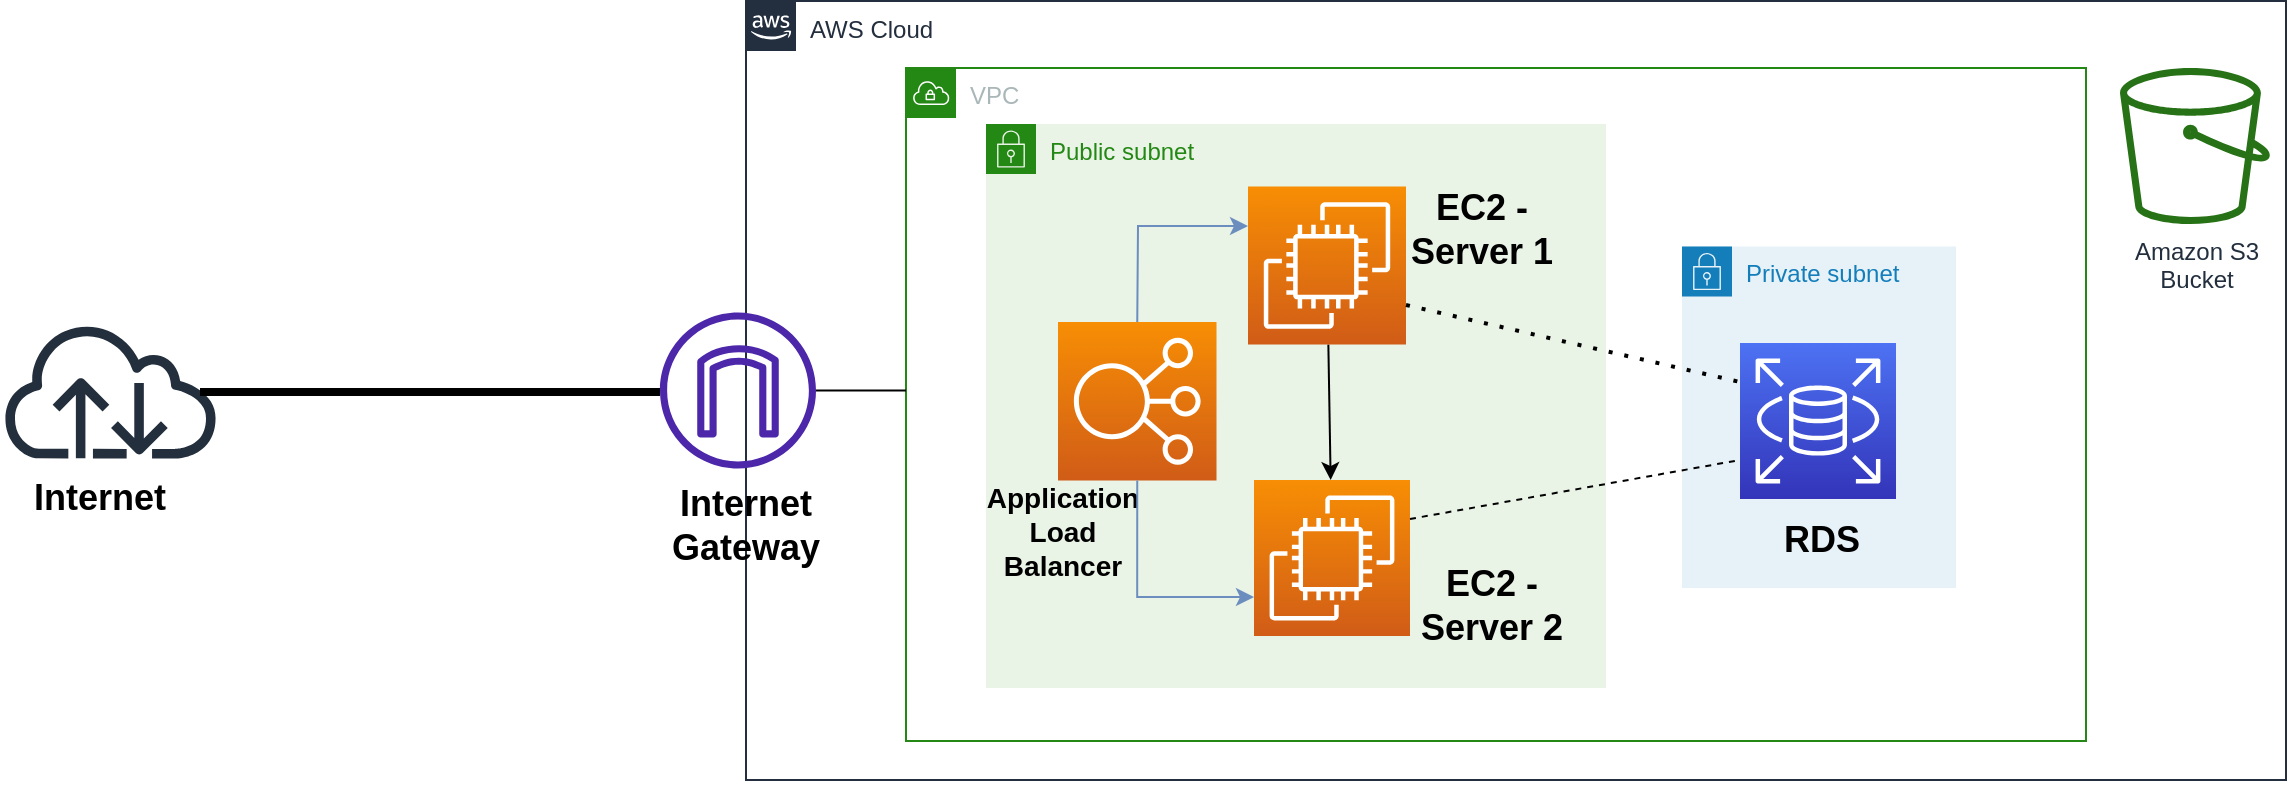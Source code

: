 <mxfile version="21.6.5" type="github">
  <diagram id="Ht1M8jgEwFfnCIfOTk4-" name="Page-1">
    <mxGraphModel dx="1585" dy="1763" grid="1" gridSize="10" guides="1" tooltips="1" connect="1" arrows="1" fold="1" page="1" pageScale="1" pageWidth="1169" pageHeight="827" math="0" shadow="0">
      <root>
        <mxCell id="0" />
        <mxCell id="1" parent="0" />
        <mxCell id="UEzPUAAOIrF-is8g5C7q-175" value="AWS Cloud" style="points=[[0,0],[0.25,0],[0.5,0],[0.75,0],[1,0],[1,0.25],[1,0.5],[1,0.75],[1,1],[0.75,1],[0.5,1],[0.25,1],[0,1],[0,0.75],[0,0.5],[0,0.25]];outlineConnect=0;gradientColor=none;html=1;whiteSpace=wrap;fontSize=12;fontStyle=0;shape=mxgraph.aws4.group;grIcon=mxgraph.aws4.group_aws_cloud_alt;strokeColor=#232F3E;fillColor=none;verticalAlign=top;align=left;spacingLeft=30;fontColor=#232F3E;dashed=0;labelBackgroundColor=#ffffff;container=1;pointerEvents=0;collapsible=0;recursiveResize=0;" parent="1" vertex="1">
          <mxGeometry x="383" y="-789.5" width="770" height="389.5" as="geometry" />
        </mxCell>
        <mxCell id="UEzPUAAOIrF-is8g5C7q-177" value="Amazon S3&lt;br&gt;Bucket&lt;br&gt;" style="outlineConnect=0;fontColor=#232F3E;gradientColor=none;fillColor=#277116;strokeColor=none;dashed=0;verticalLabelPosition=bottom;verticalAlign=top;align=center;html=1;fontSize=12;fontStyle=0;aspect=fixed;pointerEvents=1;shape=mxgraph.aws4.bucket;labelBackgroundColor=#ffffff;" parent="UEzPUAAOIrF-is8g5C7q-175" vertex="1">
          <mxGeometry x="687" y="33.5" width="75" height="78" as="geometry" />
        </mxCell>
        <mxCell id="Fd9Dhdb4HW5ifCpGxpip-25" value="" style="sketch=0;outlineConnect=0;fontColor=#232F3E;gradientColor=none;fillColor=#4D27AA;strokeColor=none;dashed=0;verticalLabelPosition=bottom;verticalAlign=top;align=center;html=1;fontSize=12;fontStyle=0;aspect=fixed;pointerEvents=1;shape=mxgraph.aws4.internet_gateway;" vertex="1" parent="UEzPUAAOIrF-is8g5C7q-175">
          <mxGeometry x="-43" y="155.75" width="78" height="78" as="geometry" />
        </mxCell>
        <mxCell id="Fd9Dhdb4HW5ifCpGxpip-39" value="VPC" style="points=[[0,0],[0.25,0],[0.5,0],[0.75,0],[1,0],[1,0.25],[1,0.5],[1,0.75],[1,1],[0.75,1],[0.5,1],[0.25,1],[0,1],[0,0.75],[0,0.5],[0,0.25]];outlineConnect=0;gradientColor=none;html=1;whiteSpace=wrap;fontSize=12;fontStyle=0;container=1;pointerEvents=0;collapsible=0;recursiveResize=0;shape=mxgraph.aws4.group;grIcon=mxgraph.aws4.group_vpc;strokeColor=#248814;fillColor=none;verticalAlign=top;align=left;spacingLeft=30;fontColor=#AAB7B8;dashed=0;" vertex="1" parent="UEzPUAAOIrF-is8g5C7q-175">
          <mxGeometry x="80" y="33.5" width="590" height="336.5" as="geometry" />
        </mxCell>
        <mxCell id="Fd9Dhdb4HW5ifCpGxpip-43" style="edgeStyle=none;rounded=0;orthogonalLoop=1;jettySize=auto;html=1;exitX=0.5;exitY=0;exitDx=0;exitDy=0;" edge="1" parent="Fd9Dhdb4HW5ifCpGxpip-39" source="Fd9Dhdb4HW5ifCpGxpip-42" target="Fd9Dhdb4HW5ifCpGxpip-42">
          <mxGeometry relative="1" as="geometry" />
        </mxCell>
        <mxCell id="Fd9Dhdb4HW5ifCpGxpip-42" value="Private subnet" style="points=[[0,0],[0.25,0],[0.5,0],[0.75,0],[1,0],[1,0.25],[1,0.5],[1,0.75],[1,1],[0.75,1],[0.5,1],[0.25,1],[0,1],[0,0.75],[0,0.5],[0,0.25]];outlineConnect=0;gradientColor=none;html=1;whiteSpace=wrap;fontSize=12;fontStyle=0;container=1;pointerEvents=0;collapsible=0;recursiveResize=0;shape=mxgraph.aws4.group;grIcon=mxgraph.aws4.group_security_group;grStroke=0;strokeColor=#147EBA;fillColor=#E6F2F8;verticalAlign=top;align=left;spacingLeft=30;fontColor=#147EBA;dashed=0;" vertex="1" parent="Fd9Dhdb4HW5ifCpGxpip-39">
          <mxGeometry x="388" y="89.25" width="137" height="170.75" as="geometry" />
        </mxCell>
        <mxCell id="Fd9Dhdb4HW5ifCpGxpip-11" value="" style="sketch=0;points=[[0,0,0],[0.25,0,0],[0.5,0,0],[0.75,0,0],[1,0,0],[0,1,0],[0.25,1,0],[0.5,1,0],[0.75,1,0],[1,1,0],[0,0.25,0],[0,0.5,0],[0,0.75,0],[1,0.25,0],[1,0.5,0],[1,0.75,0]];outlineConnect=0;fontColor=#232F3E;gradientColor=#4D72F3;gradientDirection=north;fillColor=#3334B9;strokeColor=#ffffff;dashed=0;verticalLabelPosition=bottom;verticalAlign=top;align=center;html=1;fontSize=12;fontStyle=0;aspect=fixed;shape=mxgraph.aws4.resourceIcon;resIcon=mxgraph.aws4.rds;" vertex="1" parent="Fd9Dhdb4HW5ifCpGxpip-42">
          <mxGeometry x="29" y="48.25" width="78" height="78" as="geometry" />
        </mxCell>
        <mxCell id="Fd9Dhdb4HW5ifCpGxpip-12" value="&lt;font style=&quot;font-size: 18px;&quot;&gt;&lt;b style=&quot;&quot;&gt;RDS&lt;/b&gt;&lt;/font&gt;" style="text;strokeColor=none;align=center;fillColor=none;html=1;verticalAlign=middle;whiteSpace=wrap;rounded=0;" vertex="1" parent="Fd9Dhdb4HW5ifCpGxpip-42">
          <mxGeometry x="40" y="132" width="60" height="30" as="geometry" />
        </mxCell>
        <mxCell id="Fd9Dhdb4HW5ifCpGxpip-44" value="Public subnet" style="points=[[0,0],[0.25,0],[0.5,0],[0.75,0],[1,0],[1,0.25],[1,0.5],[1,0.75],[1,1],[0.75,1],[0.5,1],[0.25,1],[0,1],[0,0.75],[0,0.5],[0,0.25]];outlineConnect=0;gradientColor=none;html=1;whiteSpace=wrap;fontSize=12;fontStyle=0;container=1;pointerEvents=0;collapsible=0;recursiveResize=0;shape=mxgraph.aws4.group;grIcon=mxgraph.aws4.group_security_group;grStroke=0;strokeColor=#248814;fillColor=#E9F3E6;verticalAlign=top;align=left;spacingLeft=30;fontColor=#248814;dashed=0;" vertex="1" parent="Fd9Dhdb4HW5ifCpGxpip-39">
          <mxGeometry x="40" y="28" width="310" height="282" as="geometry" />
        </mxCell>
        <mxCell id="Fd9Dhdb4HW5ifCpGxpip-52" value="" style="edgeStyle=none;rounded=0;orthogonalLoop=1;jettySize=auto;html=1;" edge="1" parent="Fd9Dhdb4HW5ifCpGxpip-44" source="Fd9Dhdb4HW5ifCpGxpip-6" target="Fd9Dhdb4HW5ifCpGxpip-2">
          <mxGeometry relative="1" as="geometry" />
        </mxCell>
        <mxCell id="Fd9Dhdb4HW5ifCpGxpip-6" value="" style="sketch=0;points=[[0,0,0],[0.25,0,0],[0.5,0,0],[0.75,0,0],[1,0,0],[0,1,0],[0.25,1,0],[0.5,1,0],[0.75,1,0],[1,1,0],[0,0.25,0],[0,0.5,0],[0,0.75,0],[1,0.25,0],[1,0.5,0],[1,0.75,0]];outlineConnect=0;fontColor=#232F3E;gradientColor=#F78E04;gradientDirection=north;fillColor=#D05C17;strokeColor=#ffffff;dashed=0;verticalLabelPosition=bottom;verticalAlign=top;align=center;html=1;fontSize=12;fontStyle=0;aspect=fixed;shape=mxgraph.aws4.resourceIcon;resIcon=mxgraph.aws4.ec2;" vertex="1" parent="Fd9Dhdb4HW5ifCpGxpip-44">
          <mxGeometry x="131" y="31.25" width="79" height="79" as="geometry" />
        </mxCell>
        <mxCell id="Fd9Dhdb4HW5ifCpGxpip-2" value="" style="sketch=0;points=[[0,0,0],[0.25,0,0],[0.5,0,0],[0.75,0,0],[1,0,0],[0,1,0],[0.25,1,0],[0.5,1,0],[0.75,1,0],[1,1,0],[0,0.25,0],[0,0.5,0],[0,0.75,0],[1,0.25,0],[1,0.5,0],[1,0.75,0]];outlineConnect=0;fontColor=#232F3E;gradientColor=#F78E04;gradientDirection=north;fillColor=#D05C17;strokeColor=#ffffff;dashed=0;verticalLabelPosition=bottom;verticalAlign=top;align=center;html=1;fontSize=12;fontStyle=0;aspect=fixed;shape=mxgraph.aws4.resourceIcon;resIcon=mxgraph.aws4.ec2;" vertex="1" parent="Fd9Dhdb4HW5ifCpGxpip-44">
          <mxGeometry x="134" y="178" width="78" height="78" as="geometry" />
        </mxCell>
        <mxCell id="Fd9Dhdb4HW5ifCpGxpip-7" value="&lt;font style=&quot;font-size: 18px;&quot;&gt;&lt;b&gt;EC2 - Server 1&lt;/b&gt;&lt;/font&gt;" style="text;strokeColor=none;align=center;fillColor=none;html=1;verticalAlign=middle;whiteSpace=wrap;rounded=0;" vertex="1" parent="Fd9Dhdb4HW5ifCpGxpip-44">
          <mxGeometry x="211" y="38" width="74" height="30" as="geometry" />
        </mxCell>
        <mxCell id="Fd9Dhdb4HW5ifCpGxpip-8" value="&lt;font style=&quot;font-size: 18px;&quot;&gt;&lt;b style=&quot;&quot;&gt;EC2 - Server 2&lt;/b&gt;&lt;/font&gt;" style="text;strokeColor=none;align=center;fillColor=none;html=1;verticalAlign=middle;whiteSpace=wrap;rounded=0;" vertex="1" parent="Fd9Dhdb4HW5ifCpGxpip-44">
          <mxGeometry x="216" y="226" width="74" height="30" as="geometry" />
        </mxCell>
        <mxCell id="Fd9Dhdb4HW5ifCpGxpip-10" value="&lt;font style=&quot;font-size: 14px;&quot;&gt;&lt;b&gt;Application Load Balancer&lt;/b&gt;&lt;/font&gt;" style="text;strokeColor=none;align=center;fillColor=none;html=1;verticalAlign=middle;whiteSpace=wrap;rounded=0;" vertex="1" parent="Fd9Dhdb4HW5ifCpGxpip-44">
          <mxGeometry x="-3" y="189" width="83" height="30" as="geometry" />
        </mxCell>
        <mxCell id="Fd9Dhdb4HW5ifCpGxpip-49" value="" style="endArrow=none;dashed=1;html=1;dashPattern=1 3;strokeWidth=2;rounded=0;entryX=0;entryY=0.25;entryDx=0;entryDy=0;exitX=1;exitY=0.75;exitDx=0;exitDy=0;exitPerimeter=0;entryPerimeter=0;" edge="1" parent="Fd9Dhdb4HW5ifCpGxpip-39" source="Fd9Dhdb4HW5ifCpGxpip-6" target="Fd9Dhdb4HW5ifCpGxpip-11">
          <mxGeometry width="50" height="50" relative="1" as="geometry">
            <mxPoint x="218" y="126" as="sourcePoint" />
            <mxPoint x="268" y="76" as="targetPoint" />
          </mxGeometry>
        </mxCell>
        <mxCell id="Fd9Dhdb4HW5ifCpGxpip-48" value="" style="endArrow=none;dashed=1;html=1;rounded=0;entryX=0;entryY=0.75;entryDx=0;entryDy=0;entryPerimeter=0;exitX=1;exitY=0.25;exitDx=0;exitDy=0;exitPerimeter=0;" edge="1" parent="Fd9Dhdb4HW5ifCpGxpip-39" source="Fd9Dhdb4HW5ifCpGxpip-2" target="Fd9Dhdb4HW5ifCpGxpip-11">
          <mxGeometry width="50" height="50" relative="1" as="geometry">
            <mxPoint x="218" y="246" as="sourcePoint" />
            <mxPoint x="258" y="196" as="targetPoint" />
          </mxGeometry>
        </mxCell>
        <mxCell id="Fd9Dhdb4HW5ifCpGxpip-58" style="edgeStyle=none;rounded=0;orthogonalLoop=1;jettySize=auto;html=1;exitX=0.5;exitY=0;exitDx=0;exitDy=0;exitPerimeter=0;entryX=0;entryY=0.25;entryDx=0;entryDy=0;entryPerimeter=0;fillColor=#dae8fc;strokeColor=#6c8ebf;" edge="1" parent="Fd9Dhdb4HW5ifCpGxpip-39" source="Fd9Dhdb4HW5ifCpGxpip-9" target="Fd9Dhdb4HW5ifCpGxpip-6">
          <mxGeometry relative="1" as="geometry">
            <Array as="points">
              <mxPoint x="116" y="79" />
            </Array>
          </mxGeometry>
        </mxCell>
        <mxCell id="Fd9Dhdb4HW5ifCpGxpip-9" value="" style="sketch=0;points=[[0,0,0],[0.25,0,0],[0.5,0,0],[0.75,0,0],[1,0,0],[0,1,0],[0.25,1,0],[0.5,1,0],[0.75,1,0],[1,1,0],[0,0.25,0],[0,0.5,0],[0,0.75,0],[1,0.25,0],[1,0.5,0],[1,0.75,0]];outlineConnect=0;fontColor=#232F3E;gradientColor=#F78E04;gradientDirection=north;fillColor=#D05C17;strokeColor=#ffffff;dashed=0;verticalLabelPosition=bottom;verticalAlign=top;align=center;html=1;fontSize=12;fontStyle=0;aspect=fixed;shape=mxgraph.aws4.resourceIcon;resIcon=mxgraph.aws4.elastic_load_balancing;" vertex="1" parent="Fd9Dhdb4HW5ifCpGxpip-39">
          <mxGeometry x="76" y="127" width="79.25" height="79.25" as="geometry" />
        </mxCell>
        <mxCell id="Fd9Dhdb4HW5ifCpGxpip-30" style="edgeStyle=orthogonalEdgeStyle;rounded=0;orthogonalLoop=1;jettySize=auto;html=1;exitX=0.5;exitY=1;exitDx=0;exitDy=0;exitPerimeter=0;entryX=0;entryY=0.75;entryDx=0;entryDy=0;entryPerimeter=0;fillColor=#dae8fc;strokeColor=#6c8ebf;" edge="1" parent="Fd9Dhdb4HW5ifCpGxpip-39" source="Fd9Dhdb4HW5ifCpGxpip-9" target="Fd9Dhdb4HW5ifCpGxpip-2">
          <mxGeometry relative="1" as="geometry" />
        </mxCell>
        <mxCell id="Fd9Dhdb4HW5ifCpGxpip-45" value="" style="line;strokeWidth=1;html=1;" vertex="1" parent="UEzPUAAOIrF-is8g5C7q-175">
          <mxGeometry x="35" y="189.75" width="45" height="10" as="geometry" />
        </mxCell>
        <mxCell id="Fd9Dhdb4HW5ifCpGxpip-20" style="edgeStyle=orthogonalEdgeStyle;rounded=0;orthogonalLoop=1;jettySize=auto;html=1;exitX=0.5;exitY=1;exitDx=0;exitDy=0;" edge="1" parent="1" source="UEzPUAAOIrF-is8g5C7q-175" target="UEzPUAAOIrF-is8g5C7q-175">
          <mxGeometry relative="1" as="geometry" />
        </mxCell>
        <mxCell id="Fd9Dhdb4HW5ifCpGxpip-31" value="" style="sketch=0;outlineConnect=0;fontColor=#232F3E;gradientColor=none;fillColor=#232F3D;strokeColor=none;dashed=0;verticalLabelPosition=bottom;verticalAlign=top;align=center;html=1;fontSize=12;fontStyle=0;aspect=fixed;pointerEvents=1;shape=mxgraph.aws4.internet;" vertex="1" parent="1">
          <mxGeometry x="10" y="-628.75" width="110.5" height="68" as="geometry" />
        </mxCell>
        <mxCell id="Fd9Dhdb4HW5ifCpGxpip-37" value="" style="line;strokeWidth=4;html=1;perimeter=backbonePerimeter;points=[];outlineConnect=0;" vertex="1" parent="1">
          <mxGeometry x="110" y="-599" width="230" height="10" as="geometry" />
        </mxCell>
        <mxCell id="Fd9Dhdb4HW5ifCpGxpip-38" value="&lt;b&gt;&lt;font style=&quot;font-size: 18px;&quot;&gt;Internet&lt;/font&gt;&lt;/b&gt;" style="text;strokeColor=none;align=center;fillColor=none;html=1;verticalAlign=middle;whiteSpace=wrap;rounded=0;" vertex="1" parent="1">
          <mxGeometry x="30" y="-555.75" width="60" height="30" as="geometry" />
        </mxCell>
        <mxCell id="Fd9Dhdb4HW5ifCpGxpip-26" value="&lt;font style=&quot;font-size: 18px;&quot;&gt;&lt;b&gt;Internet Gateway&lt;/b&gt;&lt;/font&gt;" style="text;strokeColor=none;align=center;fillColor=none;html=1;verticalAlign=middle;whiteSpace=wrap;rounded=0;" vertex="1" parent="1">
          <mxGeometry x="353" y="-542" width="60" height="30" as="geometry" />
        </mxCell>
      </root>
    </mxGraphModel>
  </diagram>
</mxfile>
